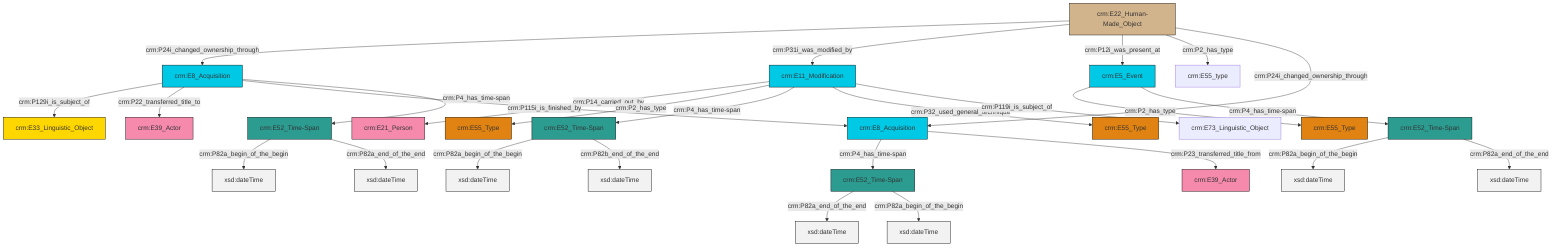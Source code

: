 graph TD
classDef Literal fill:#f2f2f2,stroke:#000000;
classDef CRM_Entity fill:#FFFFFF,stroke:#000000;
classDef Temporal_Entity fill:#00C9E6, stroke:#000000;
classDef Type fill:#E18312, stroke:#000000;
classDef Time-Span fill:#2C9C91, stroke:#000000;
classDef Appellation fill:#FFEB7F, stroke:#000000;
classDef Place fill:#008836, stroke:#000000;
classDef Persistent_Item fill:#B266B2, stroke:#000000;
classDef Conceptual_Object fill:#FFD700, stroke:#000000;
classDef Physical_Thing fill:#D2B48C, stroke:#000000;
classDef Actor fill:#f58aad, stroke:#000000;
classDef PC_Classes fill:#4ce600, stroke:#000000;
classDef Multi fill:#cccccc,stroke:#000000;

0["crm:E52_Time-Span"]:::Time-Span -->|crm:P82a_begin_of_the_begin| 1[xsd:dateTime]:::Literal
4["crm:E11_Modification"]:::Temporal_Entity -->|crm:P14_carried_out_by| 5["crm:E21_Person"]:::Actor
9["crm:E22_Human-Made_Object"]:::Physical_Thing -->|crm:P24i_changed_ownership_through| 10["crm:E8_Acquisition"]:::Temporal_Entity
4["crm:E11_Modification"]:::Temporal_Entity -->|crm:P2_has_type| 11["crm:E55_Type"]:::Type
15["crm:E52_Time-Span"]:::Time-Span -->|crm:P82a_begin_of_the_begin| 16[xsd:dateTime]:::Literal
21["crm:E52_Time-Span"]:::Time-Span -->|crm:P82a_end_of_the_end| 22[xsd:dateTime]:::Literal
10["crm:E8_Acquisition"]:::Temporal_Entity -->|crm:P129i_is_subject_of| 7["crm:E33_Linguistic_Object"]:::Conceptual_Object
10["crm:E8_Acquisition"]:::Temporal_Entity -->|crm:P22_transferred_title_to| 23["crm:E39_Actor"]:::Actor
9["crm:E22_Human-Made_Object"]:::Physical_Thing -->|crm:P31i_was_modified_by| 4["crm:E11_Modification"]:::Temporal_Entity
4["crm:E11_Modification"]:::Temporal_Entity -->|crm:P4_has_time-span| 2["crm:E52_Time-Span"]:::Time-Span
10["crm:E8_Acquisition"]:::Temporal_Entity -->|crm:P115i_is_finished_by| 13["crm:E8_Acquisition"]:::Temporal_Entity
25["crm:E5_Event"]:::Temporal_Entity -->|crm:P2_has_type| 26["crm:E55_Type"]:::Type
4["crm:E11_Modification"]:::Temporal_Entity -->|crm:P32_used_general_technique| 19["crm:E55_Type"]:::Type
0["crm:E52_Time-Span"]:::Time-Span -->|crm:P82a_end_of_the_end| 27[xsd:dateTime]:::Literal
10["crm:E8_Acquisition"]:::Temporal_Entity -->|crm:P4_has_time-span| 0["crm:E52_Time-Span"]:::Time-Span
9["crm:E22_Human-Made_Object"]:::Physical_Thing -->|crm:P12i_was_present_at| 25["crm:E5_Event"]:::Temporal_Entity
15["crm:E52_Time-Span"]:::Time-Span -->|crm:P82a_end_of_the_end| 30[xsd:dateTime]:::Literal
21["crm:E52_Time-Span"]:::Time-Span -->|crm:P82a_begin_of_the_begin| 31[xsd:dateTime]:::Literal
9["crm:E22_Human-Made_Object"]:::Physical_Thing -->|crm:P2_has_type| 17["crm:E55_type"]:::Default
13["crm:E8_Acquisition"]:::Temporal_Entity -->|crm:P4_has_time-span| 21["crm:E52_Time-Span"]:::Time-Span
13["crm:E8_Acquisition"]:::Temporal_Entity -->|crm:P23_transferred_title_from| 34["crm:E39_Actor"]:::Actor
4["crm:E11_Modification"]:::Temporal_Entity -->|crm:P119i_is_subject_of| 35["crm:E73_Linguistic_Object"]:::Default
25["crm:E5_Event"]:::Temporal_Entity -->|crm:P4_has_time-span| 15["crm:E52_Time-Span"]:::Time-Span
9["crm:E22_Human-Made_Object"]:::Physical_Thing -->|crm:P24i_changed_ownership_through| 13["crm:E8_Acquisition"]:::Temporal_Entity
2["crm:E52_Time-Span"]:::Time-Span -->|crm:P82a_begin_of_the_begin| 38[xsd:dateTime]:::Literal
2["crm:E52_Time-Span"]:::Time-Span -->|crm:P82b_end_of_the_end| 39[xsd:dateTime]:::Literal